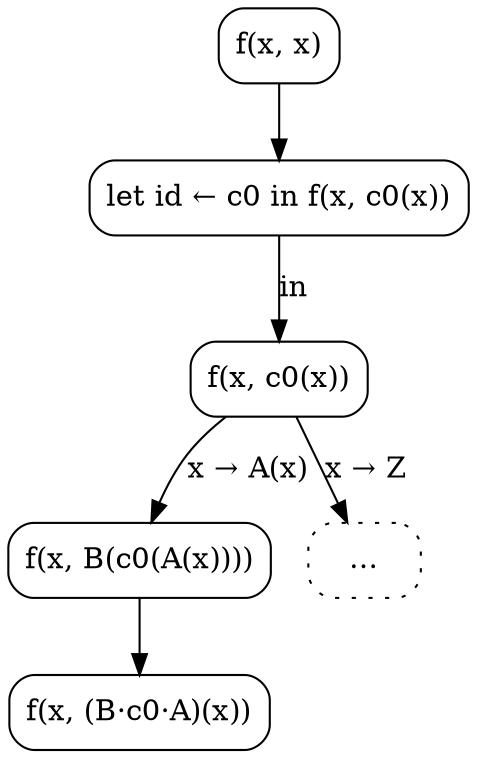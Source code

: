 digraph {
  node [shape=box, style=rounded];

  C0 [label="f(x, x)"];
  L1 [label="let id ← c0 in f(x, c0(x))"];
  C0 -> L1;
  G1 [label="f(x, c0(x))"];
  L1 -> G1 [label="in"];
  C1 [label="f(x, B(c0(A(x))))"];
  G1 -> C1 [label="x → A(x)"];
  C2 [label="…", style="dotted,rounded"];
  G1 -> C2 [label="x → Z"];
  C3 [label="f(x, (B·c0·A)(x))"];
  C1 -> C3;
}
